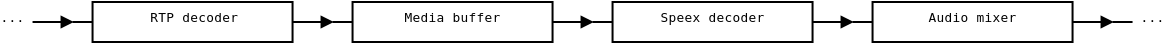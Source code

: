 <?xml version="1.0" encoding="UTF-8"?>
<dia:diagram xmlns:dia="http://www.lysator.liu.se/~alla/dia/"><dia:layer name="Background" visible="true"><dia:object type="Standard - Box" version="0" id="O0"><dia:attribute name="obj_pos"><dia:point val="4,2"/></dia:attribute><dia:attribute name="obj_bb"><dia:rectangle val="3.95,1.95;14.05,4.05"/></dia:attribute><dia:attribute name="elem_corner"><dia:point val="4,2"/></dia:attribute><dia:attribute name="elem_width"><dia:real val="10"/></dia:attribute><dia:attribute name="elem_height"><dia:real val="2"/></dia:attribute><dia:attribute name="show_background"><dia:boolean val="true"/></dia:attribute></dia:object><dia:object type="Standard - Text" version="0" id="O1"><dia:attribute name="obj_pos"><dia:point val="9,3"/></dia:attribute><dia:attribute name="obj_bb"><dia:rectangle val="6.136,2.366;11.864,3.166"/></dia:attribute><dia:attribute name="text"><dia:composite type="text"><dia:attribute name="string"><dia:string>#RTP decoder#</dia:string></dia:attribute><dia:attribute name="font"><dia:font name="Courier"/></dia:attribute><dia:attribute name="height"><dia:real val="0.8"/></dia:attribute><dia:attribute name="pos"><dia:point val="9,3"/></dia:attribute><dia:attribute name="color"><dia:color val="#000000"/></dia:attribute><dia:attribute name="alignment"><dia:enum val="1"/></dia:attribute></dia:composite></dia:attribute></dia:object><dia:object type="Standard - Line" version="0" id="O2"><dia:attribute name="obj_pos"><dia:point val="14,3"/></dia:attribute><dia:attribute name="obj_bb"><dia:rectangle val="13.95,2.5;16.05,3.5"/></dia:attribute><dia:attribute name="conn_endpoints"><dia:point val="14,3"/><dia:point val="16,3"/></dia:attribute><dia:attribute name="numcp"><dia:int val="1"/></dia:attribute><dia:attribute name="end_arrow"><dia:enum val="3"/></dia:attribute><dia:attribute name="end_arrow_length"><dia:real val="0.5"/></dia:attribute><dia:attribute name="end_arrow_width"><dia:real val="0.5"/></dia:attribute><dia:connections><dia:connection handle="0" to="O0" connection="4"/></dia:connections></dia:object><dia:object type="Standard - Line" version="0" id="O3"><dia:attribute name="obj_pos"><dia:point val="1,3"/></dia:attribute><dia:attribute name="obj_bb"><dia:rectangle val="0.95,2.5;3.05,3.5"/></dia:attribute><dia:attribute name="conn_endpoints"><dia:point val="1,3"/><dia:point val="3,3"/></dia:attribute><dia:attribute name="numcp"><dia:int val="1"/></dia:attribute><dia:attribute name="end_arrow"><dia:enum val="3"/></dia:attribute><dia:attribute name="end_arrow_length"><dia:real val="0.5"/></dia:attribute><dia:attribute name="end_arrow_width"><dia:real val="0.5"/></dia:attribute></dia:object><dia:object type="Standard - Line" version="0" id="O4"><dia:attribute name="obj_pos"><dia:point val="3,3"/></dia:attribute><dia:attribute name="obj_bb"><dia:rectangle val="2.95,2.95;4.05,3.05"/></dia:attribute><dia:attribute name="conn_endpoints"><dia:point val="3,3"/><dia:point val="4,3"/></dia:attribute><dia:attribute name="numcp"><dia:int val="1"/></dia:attribute><dia:connections><dia:connection handle="1" to="O0" connection="3"/></dia:connections></dia:object><dia:object type="Standard - Line" version="0" id="O5"><dia:attribute name="obj_pos"><dia:point val="16,3"/></dia:attribute><dia:attribute name="obj_bb"><dia:rectangle val="15.95,2.95;17.05,3.05"/></dia:attribute><dia:attribute name="conn_endpoints"><dia:point val="16,3"/><dia:point val="17,3"/></dia:attribute><dia:attribute name="numcp"><dia:int val="1"/></dia:attribute></dia:object><dia:object type="Standard - Text" version="0" id="O6"><dia:attribute name="obj_pos"><dia:point val="0,3"/></dia:attribute><dia:attribute name="obj_bb"><dia:rectangle val="-0.594,2.366;0.594,3.166"/></dia:attribute><dia:attribute name="text"><dia:composite type="text"><dia:attribute name="string"><dia:string>#...#</dia:string></dia:attribute><dia:attribute name="font"><dia:font name="Courier"/></dia:attribute><dia:attribute name="height"><dia:real val="0.8"/></dia:attribute><dia:attribute name="pos"><dia:point val="0,3"/></dia:attribute><dia:attribute name="color"><dia:color val="#000000"/></dia:attribute><dia:attribute name="alignment"><dia:enum val="1"/></dia:attribute></dia:composite></dia:attribute></dia:object><dia:object type="Standard - Box" version="0" id="O7"><dia:attribute name="obj_pos"><dia:point val="30,2"/></dia:attribute><dia:attribute name="obj_bb"><dia:rectangle val="29.95,1.95;40.05,4.05"/></dia:attribute><dia:attribute name="elem_corner"><dia:point val="30,2"/></dia:attribute><dia:attribute name="elem_width"><dia:real val="10"/></dia:attribute><dia:attribute name="elem_height"><dia:real val="2"/></dia:attribute><dia:attribute name="show_background"><dia:boolean val="true"/></dia:attribute></dia:object><dia:object type="Standard - Text" version="0" id="O8"><dia:attribute name="obj_pos"><dia:point val="35,3"/></dia:attribute><dia:attribute name="obj_bb"><dia:rectangle val="31.634,2.366;38.366,3.166"/></dia:attribute><dia:attribute name="text"><dia:composite type="text"><dia:attribute name="string"><dia:string>#Speex decoder#</dia:string></dia:attribute><dia:attribute name="font"><dia:font name="Courier"/></dia:attribute><dia:attribute name="height"><dia:real val="0.8"/></dia:attribute><dia:attribute name="pos"><dia:point val="35,3"/></dia:attribute><dia:attribute name="color"><dia:color val="#000000"/></dia:attribute><dia:attribute name="alignment"><dia:enum val="1"/></dia:attribute></dia:composite></dia:attribute></dia:object><dia:object type="Standard - Box" version="0" id="O9"><dia:attribute name="obj_pos"><dia:point val="43,2"/></dia:attribute><dia:attribute name="obj_bb"><dia:rectangle val="42.95,1.95;53.05,4.05"/></dia:attribute><dia:attribute name="elem_corner"><dia:point val="43,2"/></dia:attribute><dia:attribute name="elem_width"><dia:real val="10"/></dia:attribute><dia:attribute name="elem_height"><dia:real val="2"/></dia:attribute><dia:attribute name="show_background"><dia:boolean val="true"/></dia:attribute></dia:object><dia:object type="Standard - Text" version="0" id="O10"><dia:attribute name="obj_pos"><dia:point val="48,3"/></dia:attribute><dia:attribute name="obj_bb"><dia:rectangle val="45.122,2.366;50.878,3.166"/></dia:attribute><dia:attribute name="text"><dia:composite type="text"><dia:attribute name="string"><dia:string>#Audio mixer#</dia:string></dia:attribute><dia:attribute name="font"><dia:font name="Courier"/></dia:attribute><dia:attribute name="height"><dia:real val="0.8"/></dia:attribute><dia:attribute name="pos"><dia:point val="48,3"/></dia:attribute><dia:attribute name="color"><dia:color val="#000000"/></dia:attribute><dia:attribute name="alignment"><dia:enum val="1"/></dia:attribute></dia:composite></dia:attribute></dia:object><dia:object type="Standard - Line" version="0" id="O11"><dia:attribute name="obj_pos"><dia:point val="40,3"/></dia:attribute><dia:attribute name="obj_bb"><dia:rectangle val="39.95,2.5;42.05,3.5"/></dia:attribute><dia:attribute name="conn_endpoints"><dia:point val="40,3"/><dia:point val="42,3"/></dia:attribute><dia:attribute name="numcp"><dia:int val="1"/></dia:attribute><dia:attribute name="end_arrow"><dia:enum val="3"/></dia:attribute><dia:attribute name="end_arrow_length"><dia:real val="0.5"/></dia:attribute><dia:attribute name="end_arrow_width"><dia:real val="0.5"/></dia:attribute><dia:connections><dia:connection handle="0" to="O7" connection="4"/></dia:connections></dia:object><dia:object type="Standard - Line" version="0" id="O12"><dia:attribute name="obj_pos"><dia:point val="53,3"/></dia:attribute><dia:attribute name="obj_bb"><dia:rectangle val="52.95,2.5;55.05,3.5"/></dia:attribute><dia:attribute name="conn_endpoints"><dia:point val="53,3"/><dia:point val="55,3"/></dia:attribute><dia:attribute name="numcp"><dia:int val="1"/></dia:attribute><dia:attribute name="end_arrow"><dia:enum val="3"/></dia:attribute><dia:attribute name="end_arrow_length"><dia:real val="0.5"/></dia:attribute><dia:attribute name="end_arrow_width"><dia:real val="0.5"/></dia:attribute><dia:connections><dia:connection handle="0" to="O9" connection="4"/></dia:connections></dia:object><dia:object type="Standard - Line" version="0" id="O13"><dia:attribute name="obj_pos"><dia:point val="42,3"/></dia:attribute><dia:attribute name="obj_bb"><dia:rectangle val="41.95,2.95;43.05,3.05"/></dia:attribute><dia:attribute name="conn_endpoints"><dia:point val="42,3"/><dia:point val="43,3"/></dia:attribute><dia:attribute name="numcp"><dia:int val="1"/></dia:attribute><dia:connections><dia:connection handle="1" to="O9" connection="3"/></dia:connections></dia:object><dia:object type="Standard - Line" version="0" id="O14"><dia:attribute name="obj_pos"><dia:point val="55,3"/></dia:attribute><dia:attribute name="obj_bb"><dia:rectangle val="54.95,2.95;56.05,3.05"/></dia:attribute><dia:attribute name="conn_endpoints"><dia:point val="55,3"/><dia:point val="56,3"/></dia:attribute><dia:attribute name="numcp"><dia:int val="1"/></dia:attribute></dia:object><dia:object type="Standard - Text" version="0" id="O15"><dia:attribute name="obj_pos"><dia:point val="57,3"/></dia:attribute><dia:attribute name="obj_bb"><dia:rectangle val="56.406,2.366;57.594,3.166"/></dia:attribute><dia:attribute name="text"><dia:composite type="text"><dia:attribute name="string"><dia:string>#...#</dia:string></dia:attribute><dia:attribute name="font"><dia:font name="Courier"/></dia:attribute><dia:attribute name="height"><dia:real val="0.8"/></dia:attribute><dia:attribute name="pos"><dia:point val="57,3"/></dia:attribute><dia:attribute name="color"><dia:color val="#000000"/></dia:attribute><dia:attribute name="alignment"><dia:enum val="1"/></dia:attribute></dia:composite></dia:attribute></dia:object><dia:object type="Standard - Box" version="0" id="O16"><dia:attribute name="obj_pos"><dia:point val="17,2"/></dia:attribute><dia:attribute name="obj_bb"><dia:rectangle val="16.95,1.95;27.05,4.05"/></dia:attribute><dia:attribute name="elem_corner"><dia:point val="17,2"/></dia:attribute><dia:attribute name="elem_width"><dia:real val="10"/></dia:attribute><dia:attribute name="elem_height"><dia:real val="2"/></dia:attribute><dia:attribute name="show_background"><dia:boolean val="true"/></dia:attribute></dia:object><dia:object type="Standard - Text" version="0" id="O17"><dia:attribute name="obj_pos"><dia:point val="22,3"/></dia:attribute><dia:attribute name="obj_bb"><dia:rectangle val="18.858,2.316;25.192,3.266"/></dia:attribute><dia:attribute name="text"><dia:composite type="text"><dia:attribute name="string"><dia:string>#Media buffer#</dia:string></dia:attribute><dia:attribute name="font"><dia:font name="Courier"/></dia:attribute><dia:attribute name="height"><dia:real val="0.8"/></dia:attribute><dia:attribute name="pos"><dia:point val="22,3"/></dia:attribute><dia:attribute name="color"><dia:color val="#000000"/></dia:attribute><dia:attribute name="alignment"><dia:enum val="1"/></dia:attribute></dia:composite></dia:attribute></dia:object><dia:object type="Standard - Line" version="0" id="O18"><dia:attribute name="obj_pos"><dia:point val="27,3"/></dia:attribute><dia:attribute name="obj_bb"><dia:rectangle val="26.95,2.5;29.05,3.5"/></dia:attribute><dia:attribute name="conn_endpoints"><dia:point val="27,3"/><dia:point val="29,3"/></dia:attribute><dia:attribute name="numcp"><dia:int val="1"/></dia:attribute><dia:attribute name="end_arrow"><dia:enum val="3"/></dia:attribute><dia:attribute name="end_arrow_length"><dia:real val="0.5"/></dia:attribute><dia:attribute name="end_arrow_width"><dia:real val="0.5"/></dia:attribute><dia:connections><dia:connection handle="0" to="O16" connection="4"/></dia:connections></dia:object><dia:object type="Standard - Line" version="0" id="O19"><dia:attribute name="obj_pos"><dia:point val="29,3"/></dia:attribute><dia:attribute name="obj_bb"><dia:rectangle val="28.95,2.95;30.05,3.05"/></dia:attribute><dia:attribute name="conn_endpoints"><dia:point val="29,3"/><dia:point val="30,3"/></dia:attribute><dia:attribute name="numcp"><dia:int val="1"/></dia:attribute><dia:connections><dia:connection handle="1" to="O7" connection="3"/></dia:connections></dia:object></dia:layer></dia:diagram>
